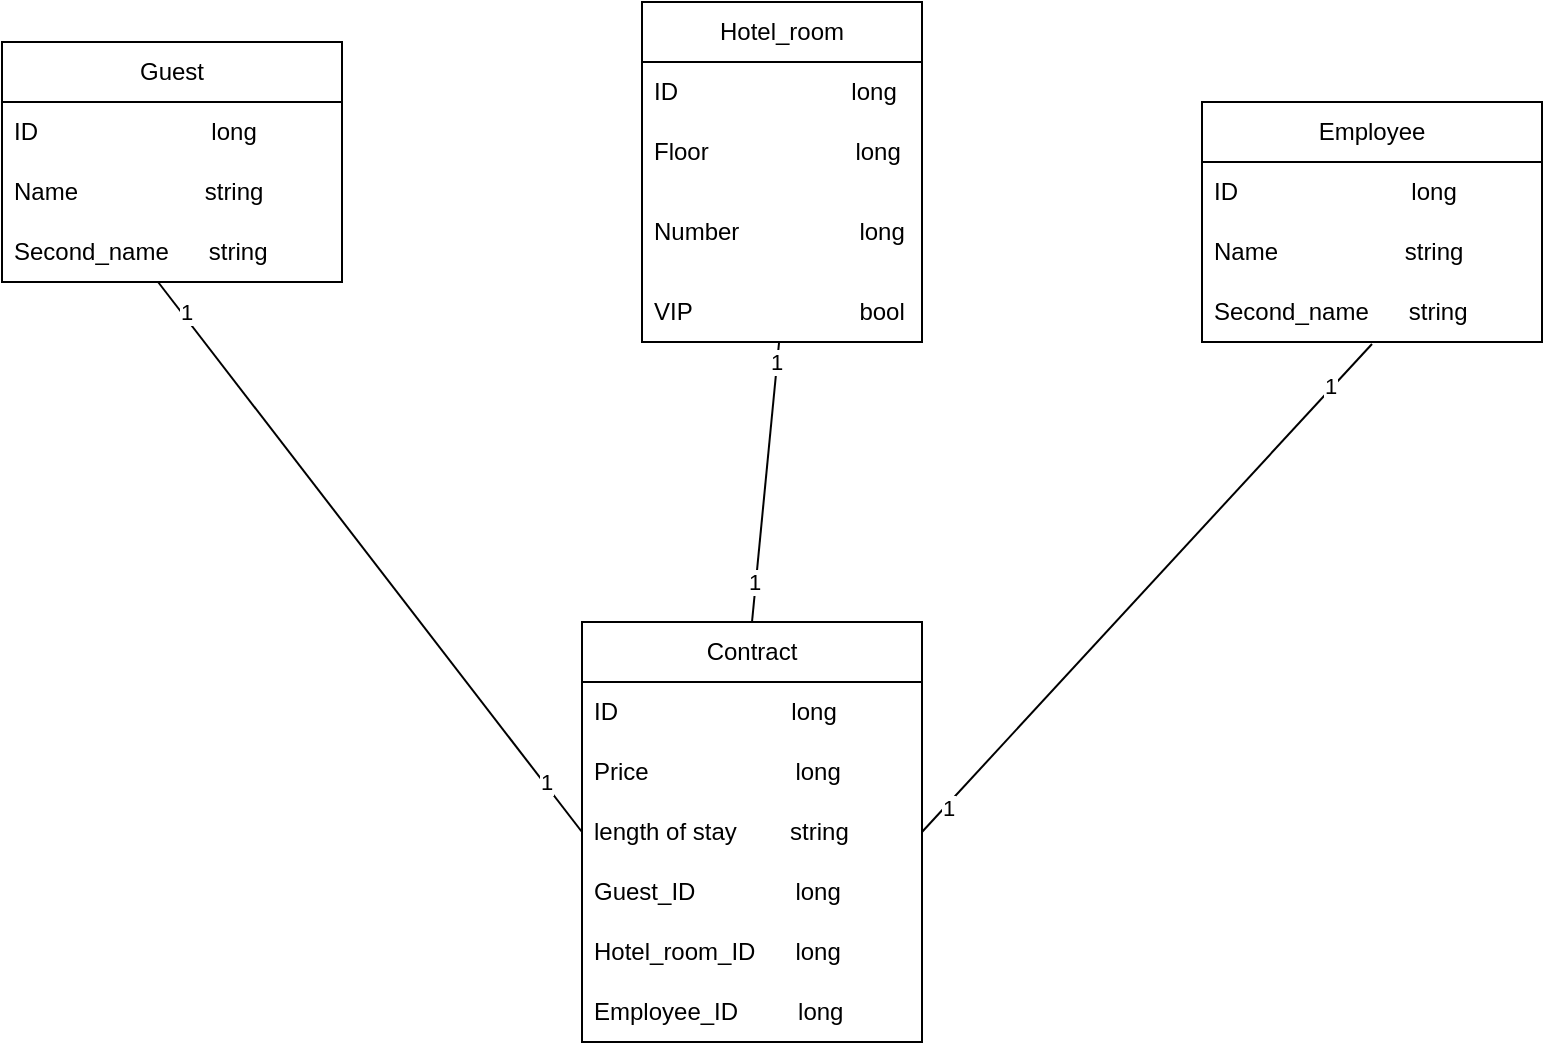 <mxfile version="20.8.15" type="device"><diagram name="Страница 1" id="neKbCTgP8WIW7HIUr3dn"><mxGraphModel dx="1434" dy="-405" grid="1" gridSize="10" guides="1" tooltips="1" connect="1" arrows="1" fold="1" page="1" pageScale="1" pageWidth="827" pageHeight="1169" math="0" shadow="0"><root><mxCell id="0"/><mxCell id="1" parent="0"/><mxCell id="-O6HtglRszklVOOY5vEo-1" value="Hotel_room" style="swimlane;fontStyle=0;childLayout=stackLayout;horizontal=1;startSize=30;horizontalStack=0;resizeParent=1;resizeParentMax=0;resizeLast=0;collapsible=1;marginBottom=0;whiteSpace=wrap;html=1;" parent="1" vertex="1"><mxGeometry x="348" y="1640" width="140" height="170" as="geometry"/></mxCell><mxCell id="-O6HtglRszklVOOY5vEo-2" value="ID&amp;nbsp; &amp;nbsp; &amp;nbsp; &amp;nbsp; &amp;nbsp; &amp;nbsp; &amp;nbsp; &amp;nbsp; &amp;nbsp; &amp;nbsp; &amp;nbsp; &amp;nbsp; &amp;nbsp; long&amp;nbsp;" style="text;strokeColor=none;fillColor=none;align=left;verticalAlign=middle;spacingLeft=4;spacingRight=4;overflow=hidden;points=[[0,0.5],[1,0.5]];portConstraint=eastwest;rotatable=0;whiteSpace=wrap;html=1;" parent="-O6HtglRszklVOOY5vEo-1" vertex="1"><mxGeometry y="30" width="140" height="30" as="geometry"/></mxCell><mxCell id="-O6HtglRszklVOOY5vEo-3" value="Floor&amp;nbsp; &amp;nbsp; &amp;nbsp; &amp;nbsp; &amp;nbsp; &amp;nbsp; &amp;nbsp; &amp;nbsp; &amp;nbsp; &amp;nbsp; &amp;nbsp; long&amp;nbsp;" style="text;strokeColor=none;fillColor=none;align=left;verticalAlign=middle;spacingLeft=4;spacingRight=4;overflow=hidden;points=[[0,0.5],[1,0.5]];portConstraint=eastwest;rotatable=0;whiteSpace=wrap;html=1;" parent="-O6HtglRszklVOOY5vEo-1" vertex="1"><mxGeometry y="60" width="140" height="30" as="geometry"/></mxCell><mxCell id="-O6HtglRszklVOOY5vEo-4" value="Number&amp;nbsp; &amp;nbsp; &amp;nbsp; &amp;nbsp; &amp;nbsp; &amp;nbsp; &amp;nbsp; &amp;nbsp; &amp;nbsp; long" style="text;strokeColor=none;fillColor=none;align=left;verticalAlign=middle;spacingLeft=4;spacingRight=4;overflow=hidden;points=[[0,0.5],[1,0.5]];portConstraint=eastwest;rotatable=0;whiteSpace=wrap;html=1;" parent="-O6HtglRszklVOOY5vEo-1" vertex="1"><mxGeometry y="90" width="140" height="50" as="geometry"/></mxCell><mxCell id="-O6HtglRszklVOOY5vEo-5" value="VIP&amp;nbsp; &amp;nbsp; &amp;nbsp; &amp;nbsp; &amp;nbsp; &amp;nbsp; &amp;nbsp; &amp;nbsp; &amp;nbsp; &amp;nbsp; &amp;nbsp; &amp;nbsp; &amp;nbsp;bool" style="text;strokeColor=none;fillColor=none;align=left;verticalAlign=middle;spacingLeft=4;spacingRight=4;overflow=hidden;points=[[0,0.5],[1,0.5]];portConstraint=eastwest;rotatable=0;whiteSpace=wrap;html=1;" parent="-O6HtglRszklVOOY5vEo-1" vertex="1"><mxGeometry y="140" width="140" height="30" as="geometry"/></mxCell><mxCell id="-O6HtglRszklVOOY5vEo-6" value="Guest" style="swimlane;fontStyle=0;childLayout=stackLayout;horizontal=1;startSize=30;horizontalStack=0;resizeParent=1;resizeParentMax=0;resizeLast=0;collapsible=1;marginBottom=0;whiteSpace=wrap;html=1;" parent="1" vertex="1"><mxGeometry x="28" y="1660" width="170" height="120" as="geometry"/></mxCell><mxCell id="-O6HtglRszklVOOY5vEo-7" value="ID&amp;nbsp; &amp;nbsp; &amp;nbsp; &amp;nbsp; &amp;nbsp; &amp;nbsp; &amp;nbsp; &amp;nbsp; &amp;nbsp; &amp;nbsp; &amp;nbsp; &amp;nbsp; &amp;nbsp; long" style="text;strokeColor=none;fillColor=none;align=left;verticalAlign=middle;spacingLeft=4;spacingRight=4;overflow=hidden;points=[[0,0.5],[1,0.5]];portConstraint=eastwest;rotatable=0;whiteSpace=wrap;html=1;" parent="-O6HtglRszklVOOY5vEo-6" vertex="1"><mxGeometry y="30" width="170" height="30" as="geometry"/></mxCell><mxCell id="-O6HtglRszklVOOY5vEo-8" value="Name&amp;nbsp; &amp;nbsp; &amp;nbsp; &amp;nbsp; &amp;nbsp; &amp;nbsp; &amp;nbsp; &amp;nbsp; &amp;nbsp; &amp;nbsp;string&amp;nbsp;" style="text;strokeColor=none;fillColor=none;align=left;verticalAlign=middle;spacingLeft=4;spacingRight=4;overflow=hidden;points=[[0,0.5],[1,0.5]];portConstraint=eastwest;rotatable=0;whiteSpace=wrap;html=1;" parent="-O6HtglRszklVOOY5vEo-6" vertex="1"><mxGeometry y="60" width="170" height="30" as="geometry"/></mxCell><mxCell id="-O6HtglRszklVOOY5vEo-9" value="Second_name&amp;nbsp; &amp;nbsp; &amp;nbsp; string&amp;nbsp;" style="text;strokeColor=none;fillColor=none;align=left;verticalAlign=middle;spacingLeft=4;spacingRight=4;overflow=hidden;points=[[0,0.5],[1,0.5]];portConstraint=eastwest;rotatable=0;whiteSpace=wrap;html=1;" parent="-O6HtglRszklVOOY5vEo-6" vertex="1"><mxGeometry y="90" width="170" height="30" as="geometry"/></mxCell><mxCell id="-O6HtglRszklVOOY5vEo-10" value="Employee" style="swimlane;fontStyle=0;childLayout=stackLayout;horizontal=1;startSize=30;horizontalStack=0;resizeParent=1;resizeParentMax=0;resizeLast=0;collapsible=1;marginBottom=0;whiteSpace=wrap;html=1;" parent="1" vertex="1"><mxGeometry x="628" y="1690" width="170" height="120" as="geometry"/></mxCell><mxCell id="-O6HtglRszklVOOY5vEo-11" value="ID&amp;nbsp; &amp;nbsp; &amp;nbsp; &amp;nbsp; &amp;nbsp; &amp;nbsp; &amp;nbsp; &amp;nbsp; &amp;nbsp; &amp;nbsp; &amp;nbsp; &amp;nbsp; &amp;nbsp; long" style="text;strokeColor=none;fillColor=none;align=left;verticalAlign=middle;spacingLeft=4;spacingRight=4;overflow=hidden;points=[[0,0.5],[1,0.5]];portConstraint=eastwest;rotatable=0;whiteSpace=wrap;html=1;" parent="-O6HtglRszklVOOY5vEo-10" vertex="1"><mxGeometry y="30" width="170" height="30" as="geometry"/></mxCell><mxCell id="-O6HtglRszklVOOY5vEo-12" value="Name&amp;nbsp; &amp;nbsp; &amp;nbsp; &amp;nbsp; &amp;nbsp; &amp;nbsp; &amp;nbsp; &amp;nbsp; &amp;nbsp; &amp;nbsp;string&amp;nbsp;" style="text;strokeColor=none;fillColor=none;align=left;verticalAlign=middle;spacingLeft=4;spacingRight=4;overflow=hidden;points=[[0,0.5],[1,0.5]];portConstraint=eastwest;rotatable=0;whiteSpace=wrap;html=1;" parent="-O6HtglRszklVOOY5vEo-10" vertex="1"><mxGeometry y="60" width="170" height="30" as="geometry"/></mxCell><mxCell id="-O6HtglRszklVOOY5vEo-13" value="Second_name&amp;nbsp; &amp;nbsp; &amp;nbsp; string&amp;nbsp;" style="text;strokeColor=none;fillColor=none;align=left;verticalAlign=middle;spacingLeft=4;spacingRight=4;overflow=hidden;points=[[0,0.5],[1,0.5]];portConstraint=eastwest;rotatable=0;whiteSpace=wrap;html=1;" parent="-O6HtglRszklVOOY5vEo-10" vertex="1"><mxGeometry y="90" width="170" height="30" as="geometry"/></mxCell><mxCell id="-O6HtglRszklVOOY5vEo-14" style="edgeStyle=none;rounded=0;orthogonalLoop=1;jettySize=auto;html=1;exitX=0.5;exitY=0;exitDx=0;exitDy=0;endArrow=none;endFill=0;" parent="1" source="-O6HtglRszklVOOY5vEo-15" target="-O6HtglRszklVOOY5vEo-5" edge="1"><mxGeometry relative="1" as="geometry"/></mxCell><mxCell id="Ftd2mXbpPrMOUuwXNoRw-3" value="1" style="edgeLabel;html=1;align=center;verticalAlign=middle;resizable=0;points=[];" vertex="1" connectable="0" parent="-O6HtglRszklVOOY5vEo-14"><mxGeometry x="0.542" relative="1" as="geometry"><mxPoint x="-10" y="88" as="offset"/></mxGeometry></mxCell><mxCell id="Ftd2mXbpPrMOUuwXNoRw-4" value="1" style="edgeLabel;html=1;align=center;verticalAlign=middle;resizable=0;points=[];" vertex="1" connectable="0" parent="-O6HtglRszklVOOY5vEo-14"><mxGeometry x="0.258" relative="1" as="geometry"><mxPoint x="3" y="-42" as="offset"/></mxGeometry></mxCell><mxCell id="-O6HtglRszklVOOY5vEo-15" value="Contract" style="swimlane;fontStyle=0;childLayout=stackLayout;horizontal=1;startSize=30;horizontalStack=0;resizeParent=1;resizeParentMax=0;resizeLast=0;collapsible=1;marginBottom=0;whiteSpace=wrap;html=1;" parent="1" vertex="1"><mxGeometry x="318" y="1950" width="170" height="210" as="geometry"/></mxCell><mxCell id="-O6HtglRszklVOOY5vEo-16" value="ID&amp;nbsp; &amp;nbsp; &amp;nbsp; &amp;nbsp; &amp;nbsp; &amp;nbsp; &amp;nbsp; &amp;nbsp; &amp;nbsp; &amp;nbsp; &amp;nbsp; &amp;nbsp; &amp;nbsp; long" style="text;strokeColor=none;fillColor=none;align=left;verticalAlign=middle;spacingLeft=4;spacingRight=4;overflow=hidden;points=[[0,0.5],[1,0.5]];portConstraint=eastwest;rotatable=0;whiteSpace=wrap;html=1;" parent="-O6HtglRszklVOOY5vEo-15" vertex="1"><mxGeometry y="30" width="170" height="30" as="geometry"/></mxCell><mxCell id="-O6HtglRszklVOOY5vEo-17" value="Price&amp;nbsp; &amp;nbsp; &amp;nbsp; &amp;nbsp; &amp;nbsp; &amp;nbsp; &amp;nbsp; &amp;nbsp; &amp;nbsp; &amp;nbsp; &amp;nbsp; long" style="text;strokeColor=none;fillColor=none;align=left;verticalAlign=middle;spacingLeft=4;spacingRight=4;overflow=hidden;points=[[0,0.5],[1,0.5]];portConstraint=eastwest;rotatable=0;whiteSpace=wrap;html=1;" parent="-O6HtglRszklVOOY5vEo-15" vertex="1"><mxGeometry y="60" width="170" height="30" as="geometry"/></mxCell><mxCell id="-O6HtglRszklVOOY5vEo-18" value="length of stay&amp;nbsp; &amp;nbsp; &amp;nbsp; &amp;nbsp; string&amp;nbsp;" style="text;strokeColor=none;fillColor=none;align=left;verticalAlign=middle;spacingLeft=4;spacingRight=4;overflow=hidden;points=[[0,0.5],[1,0.5]];portConstraint=eastwest;rotatable=0;whiteSpace=wrap;html=1;" parent="-O6HtglRszklVOOY5vEo-15" vertex="1"><mxGeometry y="90" width="170" height="30" as="geometry"/></mxCell><mxCell id="-O6HtglRszklVOOY5vEo-19" value="Guest_ID&amp;nbsp; &amp;nbsp; &amp;nbsp; &amp;nbsp; &amp;nbsp; &amp;nbsp; &amp;nbsp; &amp;nbsp;long" style="text;strokeColor=none;fillColor=none;align=left;verticalAlign=middle;spacingLeft=4;spacingRight=4;overflow=hidden;points=[[0,0.5],[1,0.5]];portConstraint=eastwest;rotatable=0;whiteSpace=wrap;html=1;" parent="-O6HtglRszklVOOY5vEo-15" vertex="1"><mxGeometry y="120" width="170" height="30" as="geometry"/></mxCell><mxCell id="-O6HtglRszklVOOY5vEo-20" value="Hotel_room_ID&amp;nbsp; &amp;nbsp; &amp;nbsp; long&amp;nbsp;" style="text;strokeColor=none;fillColor=none;align=left;verticalAlign=middle;spacingLeft=4;spacingRight=4;overflow=hidden;points=[[0,0.5],[1,0.5]];portConstraint=eastwest;rotatable=0;whiteSpace=wrap;html=1;" parent="-O6HtglRszklVOOY5vEo-15" vertex="1"><mxGeometry y="150" width="170" height="30" as="geometry"/></mxCell><mxCell id="-O6HtglRszklVOOY5vEo-21" value="Employee_ID&amp;nbsp; &amp;nbsp; &amp;nbsp; &amp;nbsp; &amp;nbsp;long&amp;nbsp;" style="text;strokeColor=none;fillColor=none;align=left;verticalAlign=middle;spacingLeft=4;spacingRight=4;overflow=hidden;points=[[0,0.5],[1,0.5]];portConstraint=eastwest;rotatable=0;whiteSpace=wrap;html=1;" parent="-O6HtglRszklVOOY5vEo-15" vertex="1"><mxGeometry y="180" width="170" height="30" as="geometry"/></mxCell><mxCell id="-O6HtglRszklVOOY5vEo-22" style="edgeStyle=none;rounded=0;orthogonalLoop=1;jettySize=auto;html=1;exitX=0;exitY=0.5;exitDx=0;exitDy=0;entryX=0.459;entryY=1;entryDx=0;entryDy=0;entryPerimeter=0;endArrow=none;endFill=0;" parent="1" source="-O6HtglRszklVOOY5vEo-18" target="-O6HtglRszklVOOY5vEo-9" edge="1"><mxGeometry relative="1" as="geometry"/></mxCell><mxCell id="Ftd2mXbpPrMOUuwXNoRw-1" value="1" style="edgeLabel;html=1;align=center;verticalAlign=middle;resizable=0;points=[];" vertex="1" connectable="0" parent="-O6HtglRszklVOOY5vEo-22"><mxGeometry x="0.585" relative="1" as="geometry"><mxPoint x="-30" y="-42" as="offset"/></mxGeometry></mxCell><mxCell id="Ftd2mXbpPrMOUuwXNoRw-2" value="1" style="edgeLabel;html=1;align=center;verticalAlign=middle;resizable=0;points=[];" vertex="1" connectable="0" parent="-O6HtglRszklVOOY5vEo-22"><mxGeometry x="0.394" y="-2" relative="1" as="geometry"><mxPoint x="128" y="168" as="offset"/></mxGeometry></mxCell><mxCell id="-O6HtglRszklVOOY5vEo-23" style="edgeStyle=none;rounded=0;orthogonalLoop=1;jettySize=auto;html=1;exitX=1;exitY=0.5;exitDx=0;exitDy=0;entryX=0.5;entryY=1.033;entryDx=0;entryDy=0;entryPerimeter=0;endArrow=none;endFill=0;" parent="1" source="-O6HtglRszklVOOY5vEo-18" target="-O6HtglRszklVOOY5vEo-13" edge="1"><mxGeometry relative="1" as="geometry"/></mxCell><mxCell id="Ftd2mXbpPrMOUuwXNoRw-5" value="1" style="edgeLabel;html=1;align=center;verticalAlign=middle;resizable=0;points=[];" vertex="1" connectable="0" parent="1"><mxGeometry x="413.403" y="1940.502" as="geometry"><mxPoint x="87" y="102" as="offset"/></mxGeometry></mxCell><mxCell id="Ftd2mXbpPrMOUuwXNoRw-6" value="1" style="edgeLabel;html=1;align=center;verticalAlign=middle;resizable=0;points=[];" vertex="1" connectable="0" parent="1"><mxGeometry x="414.003" y="1950.002" as="geometry"><mxPoint x="278" y="-118" as="offset"/></mxGeometry></mxCell></root></mxGraphModel></diagram></mxfile>